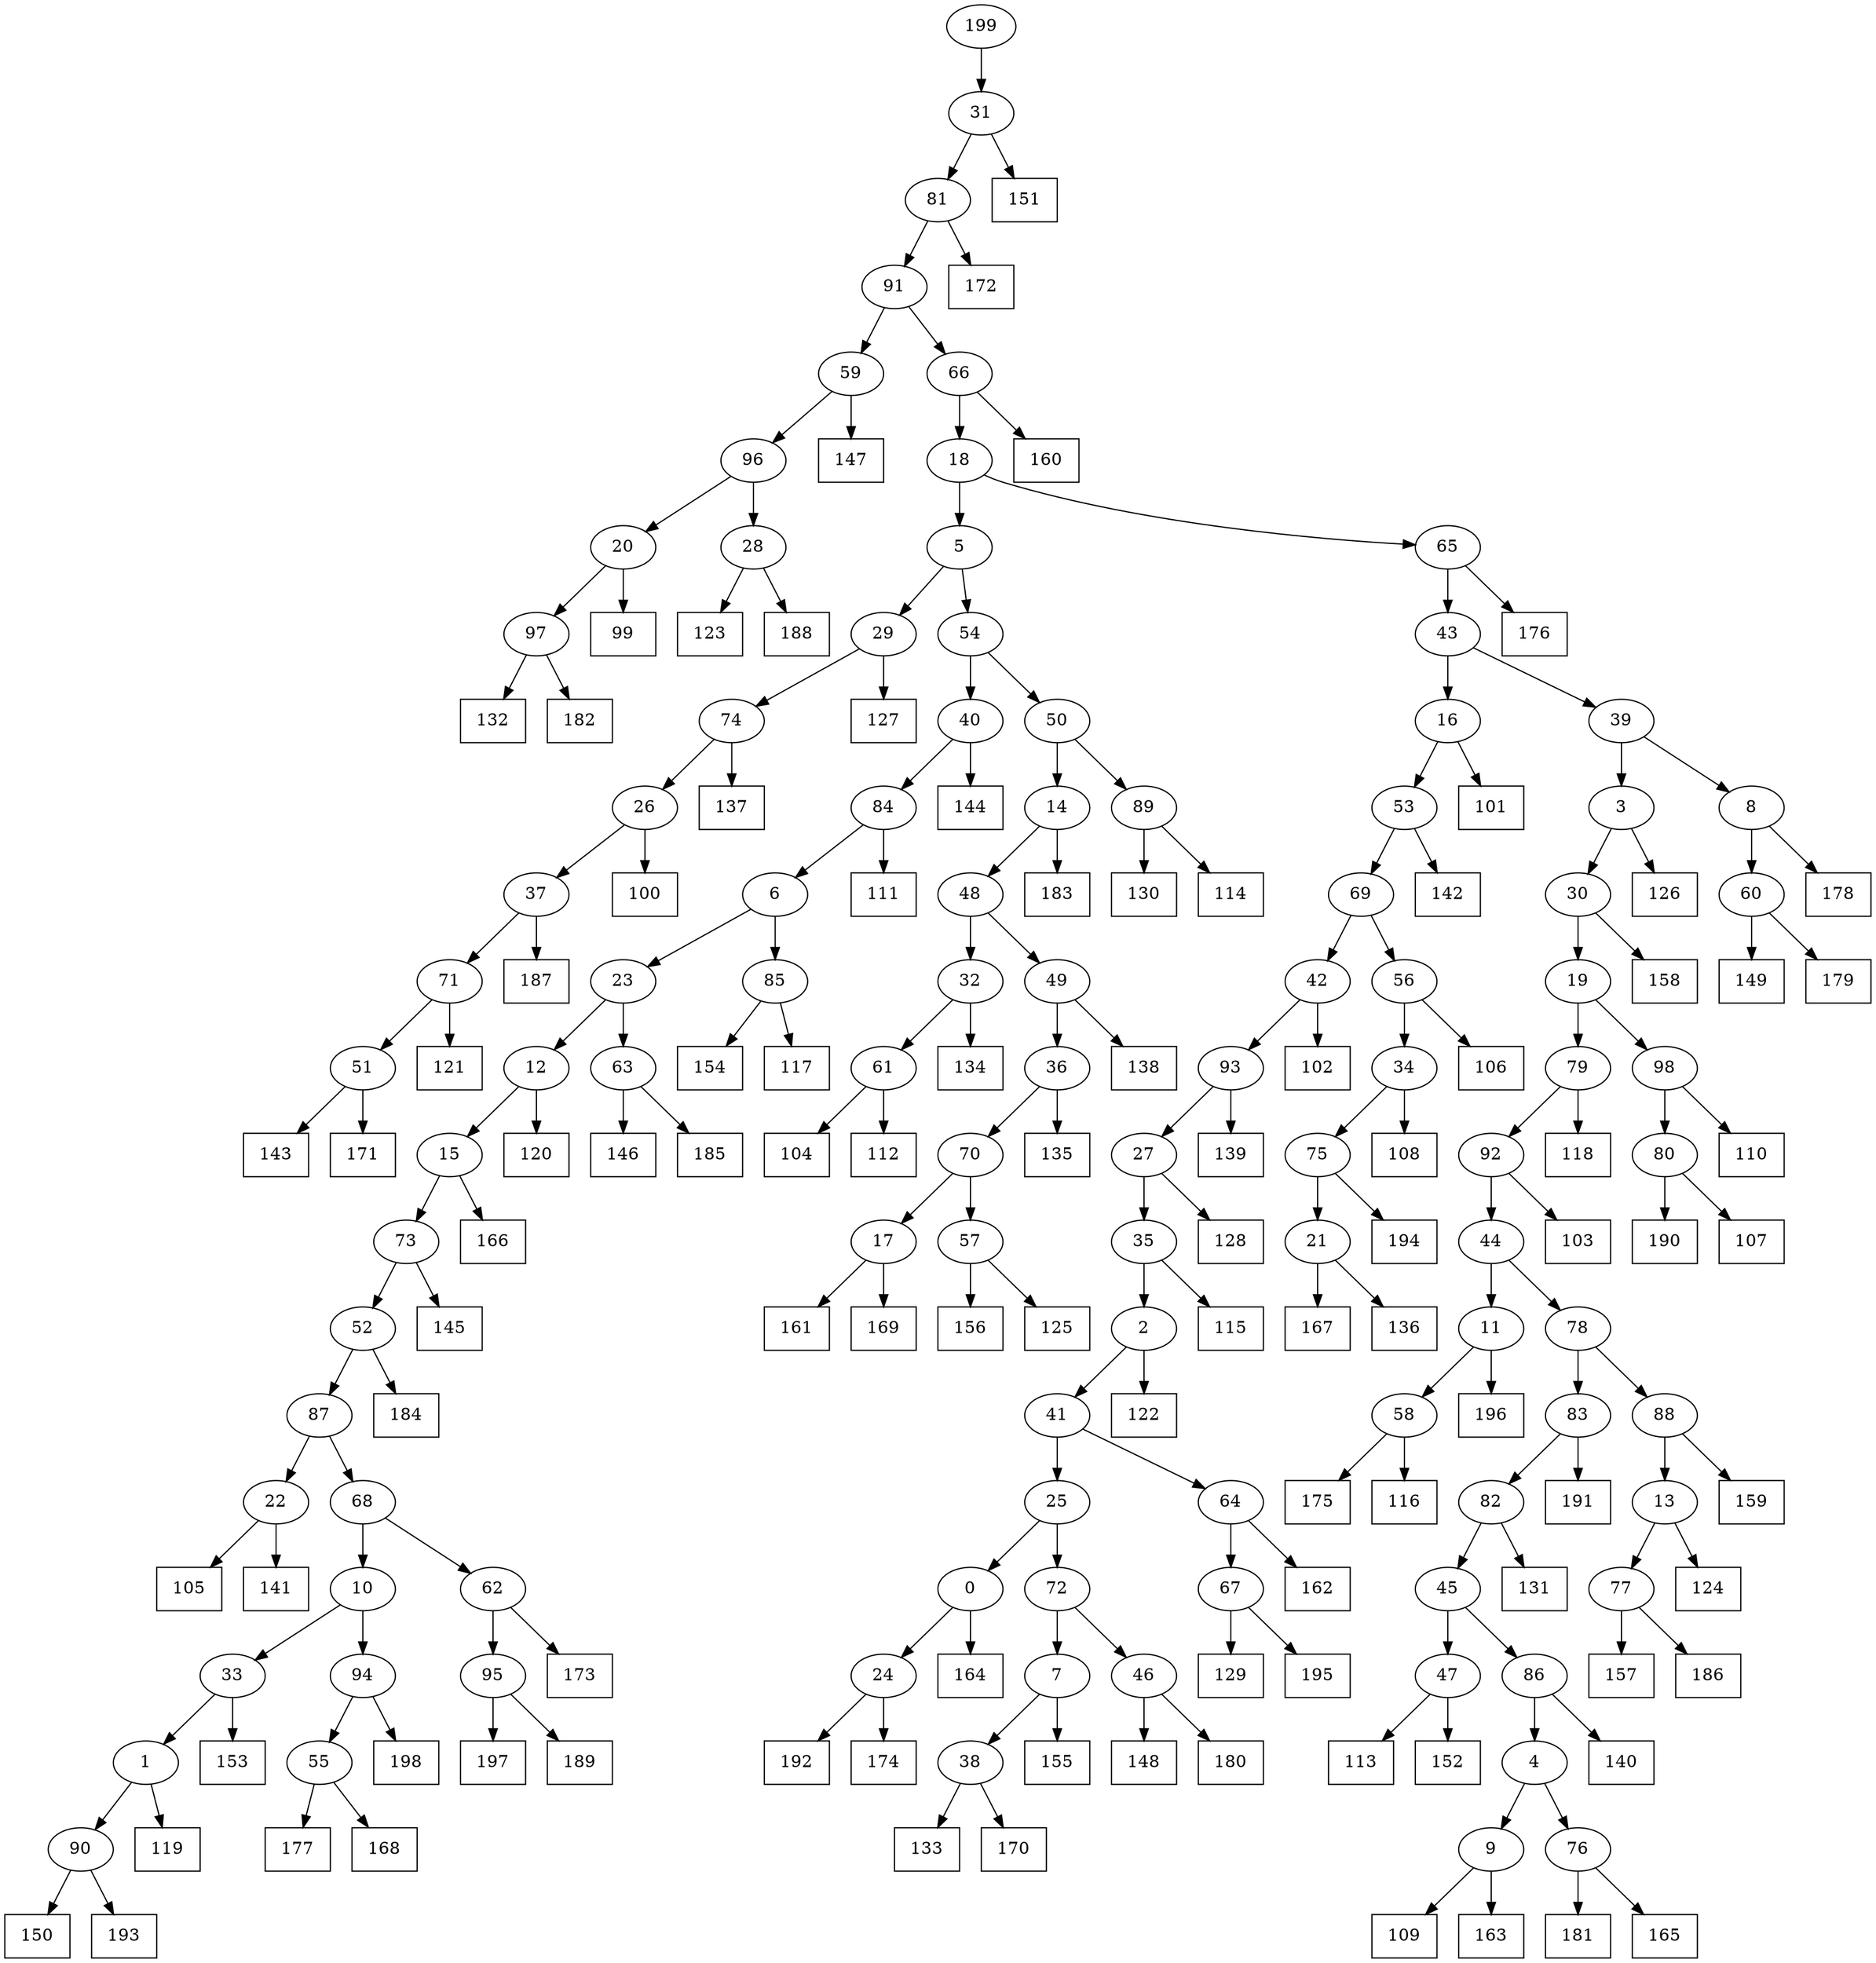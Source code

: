 digraph G {
0[label="0"];
1[label="1"];
2[label="2"];
3[label="3"];
4[label="4"];
5[label="5"];
6[label="6"];
7[label="7"];
8[label="8"];
9[label="9"];
10[label="10"];
11[label="11"];
12[label="12"];
13[label="13"];
14[label="14"];
15[label="15"];
16[label="16"];
17[label="17"];
18[label="18"];
19[label="19"];
20[label="20"];
21[label="21"];
22[label="22"];
23[label="23"];
24[label="24"];
25[label="25"];
26[label="26"];
27[label="27"];
28[label="28"];
29[label="29"];
30[label="30"];
31[label="31"];
32[label="32"];
33[label="33"];
34[label="34"];
35[label="35"];
36[label="36"];
37[label="37"];
38[label="38"];
39[label="39"];
40[label="40"];
41[label="41"];
42[label="42"];
43[label="43"];
44[label="44"];
45[label="45"];
46[label="46"];
47[label="47"];
48[label="48"];
49[label="49"];
50[label="50"];
51[label="51"];
52[label="52"];
53[label="53"];
54[label="54"];
55[label="55"];
56[label="56"];
57[label="57"];
58[label="58"];
59[label="59"];
60[label="60"];
61[label="61"];
62[label="62"];
63[label="63"];
64[label="64"];
65[label="65"];
66[label="66"];
67[label="67"];
68[label="68"];
69[label="69"];
70[label="70"];
71[label="71"];
72[label="72"];
73[label="73"];
74[label="74"];
75[label="75"];
76[label="76"];
77[label="77"];
78[label="78"];
79[label="79"];
80[label="80"];
81[label="81"];
82[label="82"];
83[label="83"];
84[label="84"];
85[label="85"];
86[label="86"];
87[label="87"];
88[label="88"];
89[label="89"];
90[label="90"];
91[label="91"];
92[label="92"];
93[label="93"];
94[label="94"];
95[label="95"];
96[label="96"];
97[label="97"];
98[label="98"];
99[shape=box,label="139"];
100[shape=box,label="130"];
101[shape=box,label="144"];
102[shape=box,label="181"];
103[shape=box,label="153"];
104[shape=box,label="160"];
105[shape=box,label="146"];
106[shape=box,label="104"];
107[shape=box,label="178"];
108[shape=box,label="155"];
109[shape=box,label="129"];
110[shape=box,label="165"];
111[shape=box,label="143"];
112[shape=box,label="157"];
113[shape=box,label="142"];
114[shape=box,label="154"];
115[shape=box,label="108"];
116[shape=box,label="101"];
117[shape=box,label="187"];
118[shape=box,label="171"];
119[shape=box,label="167"];
120[shape=box,label="148"];
121[shape=box,label="195"];
122[shape=box,label="114"];
123[shape=box,label="106"];
124[shape=box,label="132"];
125[shape=box,label="133"];
126[shape=box,label="156"];
127[shape=box,label="161"];
128[shape=box,label="145"];
129[shape=box,label="147"];
130[shape=box,label="196"];
131[shape=box,label="197"];
132[shape=box,label="150"];
133[shape=box,label="162"];
134[shape=box,label="177"];
135[shape=box,label="193"];
136[shape=box,label="109"];
137[shape=box,label="151"];
138[shape=box,label="192"];
139[shape=box,label="105"];
140[shape=box,label="118"];
141[shape=box,label="176"];
142[shape=box,label="190"];
143[shape=box,label="174"];
144[shape=box,label="137"];
145[shape=box,label="100"];
146[shape=box,label="135"];
147[shape=box,label="182"];
148[shape=box,label="122"];
149[shape=box,label="112"];
150[shape=box,label="124"];
151[shape=box,label="119"];
152[shape=box,label="113"];
153[shape=box,label="149"];
154[shape=box,label="123"];
155[shape=box,label="99"];
156[shape=box,label="191"];
157[shape=box,label="152"];
158[shape=box,label="164"];
159[shape=box,label="111"];
160[shape=box,label="136"];
161[shape=box,label="125"];
162[shape=box,label="194"];
163[shape=box,label="185"];
164[shape=box,label="131"];
165[shape=box,label="103"];
166[shape=box,label="184"];
167[shape=box,label="110"];
168[shape=box,label="141"];
169[shape=box,label="126"];
170[shape=box,label="168"];
171[shape=box,label="115"];
172[shape=box,label="138"];
173[shape=box,label="128"];
174[shape=box,label="163"];
175[shape=box,label="186"];
176[shape=box,label="159"];
177[shape=box,label="172"];
178[shape=box,label="188"];
179[shape=box,label="134"];
180[shape=box,label="102"];
181[shape=box,label="175"];
182[shape=box,label="107"];
183[shape=box,label="121"];
184[shape=box,label="189"];
185[shape=box,label="127"];
186[shape=box,label="120"];
187[shape=box,label="198"];
188[shape=box,label="169"];
189[shape=box,label="183"];
190[shape=box,label="117"];
191[shape=box,label="158"];
192[shape=box,label="166"];
193[shape=box,label="116"];
194[shape=box,label="170"];
195[shape=box,label="179"];
196[shape=box,label="140"];
197[shape=box,label="180"];
198[shape=box,label="173"];
199[label="199"];
55->170 ;
1->151 ;
43->16 ;
66->104 ;
24->143 ;
51->118 ;
35->171 ;
8->107 ;
80->142 ;
33->103 ;
85->114 ;
67->109 ;
90->135 ;
16->116 ;
34->115 ;
6->23 ;
53->113 ;
46->197 ;
30->191 ;
49->172 ;
58->193 ;
0->24 ;
63->163 ;
36->70 ;
82->45 ;
5->29 ;
29->185 ;
14->189 ;
27->35 ;
11->130 ;
51->111 ;
80->182 ;
65->43 ;
73->128 ;
84->159 ;
5->54 ;
69->42 ;
64->133 ;
73->52 ;
79->92 ;
70->57 ;
16->53 ;
20->155 ;
41->25 ;
81->177 ;
88->176 ;
86->4 ;
22->168 ;
63->105 ;
28->154 ;
75->162 ;
31->81 ;
25->72 ;
60->153 ;
62->198 ;
7->38 ;
8->60 ;
60->195 ;
38->125 ;
57->126 ;
52->166 ;
3->30 ;
61->149 ;
98->167 ;
91->59 ;
59->129 ;
42->180 ;
17->127 ;
25->0 ;
38->194 ;
61->106 ;
56->34 ;
34->75 ;
24->138 ;
30->19 ;
90->132 ;
33->1 ;
1->90 ;
36->146 ;
95->131 ;
62->95 ;
95->184 ;
4->76 ;
76->102 ;
78->88 ;
42->93 ;
93->99 ;
75->21 ;
21->119 ;
77->175 ;
35->2 ;
2->148 ;
97->124 ;
14->48 ;
48->49 ;
53->69 ;
26->145 ;
28->178 ;
72->46 ;
46->120 ;
18->5 ;
54->40 ;
40->101 ;
17->188 ;
15->73 ;
83->82 ;
89->122 ;
21->160 ;
58->181 ;
76->110 ;
19->98 ;
98->80 ;
10->33 ;
20->97 ;
97->147 ;
84->6 ;
92->165 ;
2->41 ;
0->158 ;
9->174 ;
19->79 ;
85->190 ;
13->77 ;
77->112 ;
74->144 ;
83->156 ;
94->187 ;
96->20 ;
29->74 ;
79->140 ;
50->89 ;
89->100 ;
45->86 ;
86->196 ;
71->183 ;
57->161 ;
23->12 ;
12->15 ;
67->121 ;
44->78 ;
78->83 ;
12->186 ;
87->68 ;
199->31 ;
31->137 ;
39->3 ;
3->169 ;
68->62 ;
72->7 ;
7->108 ;
49->36 ;
43->39 ;
39->8 ;
40->84 ;
81->91 ;
82->164 ;
68->10 ;
10->94 ;
70->17 ;
94->55 ;
55->134 ;
23->63 ;
47->152 ;
87->22 ;
48->32 ;
32->179 ;
64->67 ;
88->13 ;
13->150 ;
50->14 ;
37->71 ;
45->47 ;
47->157 ;
52->87 ;
92->44 ;
44->11 ;
22->139 ;
93->27 ;
27->173 ;
71->51 ;
4->9 ;
9->136 ;
41->64 ;
69->56 ;
56->123 ;
6->85 ;
74->26 ;
11->58 ;
26->37 ;
37->117 ;
32->61 ;
18->65 ;
65->141 ;
54->50 ;
59->96 ;
96->28 ;
15->192 ;
91->66 ;
66->18 ;
}
